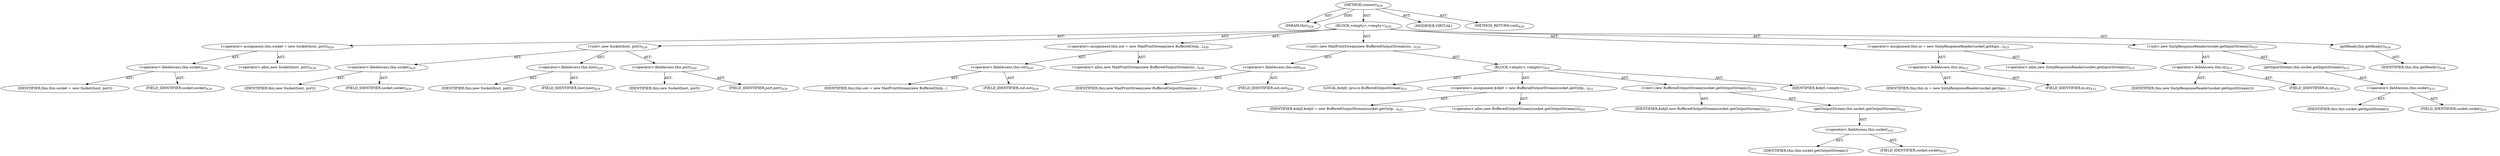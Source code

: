 digraph "connect" {  
"111669149716" [label = <(METHOD,connect)<SUB>428</SUB>> ]
"115964117005" [label = <(PARAM,this)<SUB>428</SUB>> ]
"25769803815" [label = <(BLOCK,&lt;empty&gt;,&lt;empty&gt;)<SUB>428</SUB>> ]
"30064771224" [label = <(&lt;operator&gt;.assignment,this.socket = new Socket(host, port))<SUB>429</SUB>> ]
"30064771225" [label = <(&lt;operator&gt;.fieldAccess,this.socket)<SUB>429</SUB>> ]
"68719476884" [label = <(IDENTIFIER,this,this.socket = new Socket(host, port))> ]
"55834574885" [label = <(FIELD_IDENTIFIER,socket,socket)<SUB>429</SUB>> ]
"30064771226" [label = <(&lt;operator&gt;.alloc,new Socket(host, port))<SUB>429</SUB>> ]
"30064771227" [label = <(&lt;init&gt;,new Socket(host, port))<SUB>429</SUB>> ]
"30064771228" [label = <(&lt;operator&gt;.fieldAccess,this.socket)<SUB>429</SUB>> ]
"68719476885" [label = <(IDENTIFIER,this,new Socket(host, port))> ]
"55834574886" [label = <(FIELD_IDENTIFIER,socket,socket)<SUB>429</SUB>> ]
"30064771229" [label = <(&lt;operator&gt;.fieldAccess,this.host)<SUB>429</SUB>> ]
"68719476886" [label = <(IDENTIFIER,this,new Socket(host, port))> ]
"55834574887" [label = <(FIELD_IDENTIFIER,host,host)<SUB>429</SUB>> ]
"30064771230" [label = <(&lt;operator&gt;.fieldAccess,this.port)<SUB>429</SUB>> ]
"68719476887" [label = <(IDENTIFIER,this,new Socket(host, port))> ]
"55834574888" [label = <(FIELD_IDENTIFIER,port,port)<SUB>429</SUB>> ]
"30064771231" [label = <(&lt;operator&gt;.assignment,this.out = new MailPrintStream(new BufferedOutp...)<SUB>430</SUB>> ]
"30064771232" [label = <(&lt;operator&gt;.fieldAccess,this.out)<SUB>430</SUB>> ]
"68719476888" [label = <(IDENTIFIER,this,this.out = new MailPrintStream(new BufferedOutp...)> ]
"55834574889" [label = <(FIELD_IDENTIFIER,out,out)<SUB>430</SUB>> ]
"30064771233" [label = <(&lt;operator&gt;.alloc,new MailPrintStream(new BufferedOutputStream(so...)<SUB>430</SUB>> ]
"30064771234" [label = <(&lt;init&gt;,new MailPrintStream(new BufferedOutputStream(so...)<SUB>430</SUB>> ]
"30064771235" [label = <(&lt;operator&gt;.fieldAccess,this.out)<SUB>430</SUB>> ]
"68719476889" [label = <(IDENTIFIER,this,new MailPrintStream(new BufferedOutputStream(so...)> ]
"55834574890" [label = <(FIELD_IDENTIFIER,out,out)<SUB>430</SUB>> ]
"25769803816" [label = <(BLOCK,&lt;empty&gt;,&lt;empty&gt;)<SUB>431</SUB>> ]
"94489280523" [label = <(LOCAL,$obj0: java.io.BufferedOutputStream)<SUB>431</SUB>> ]
"30064771236" [label = <(&lt;operator&gt;.assignment,$obj0 = new BufferedOutputStream(socket.getOutp...)<SUB>431</SUB>> ]
"68719476890" [label = <(IDENTIFIER,$obj0,$obj0 = new BufferedOutputStream(socket.getOutp...)<SUB>431</SUB>> ]
"30064771237" [label = <(&lt;operator&gt;.alloc,new BufferedOutputStream(socket.getOutputStream()))<SUB>431</SUB>> ]
"30064771238" [label = <(&lt;init&gt;,new BufferedOutputStream(socket.getOutputStream()))<SUB>431</SUB>> ]
"68719476891" [label = <(IDENTIFIER,$obj0,new BufferedOutputStream(socket.getOutputStream()))<SUB>431</SUB>> ]
"30064771239" [label = <(getOutputStream,this.socket.getOutputStream())<SUB>432</SUB>> ]
"30064771240" [label = <(&lt;operator&gt;.fieldAccess,this.socket)<SUB>432</SUB>> ]
"68719476892" [label = <(IDENTIFIER,this,this.socket.getOutputStream())> ]
"55834574891" [label = <(FIELD_IDENTIFIER,socket,socket)<SUB>432</SUB>> ]
"68719476893" [label = <(IDENTIFIER,$obj0,&lt;empty&gt;)<SUB>431</SUB>> ]
"30064771241" [label = <(&lt;operator&gt;.assignment,this.in = new SmtpResponseReader(socket.getInpu...)<SUB>433</SUB>> ]
"30064771242" [label = <(&lt;operator&gt;.fieldAccess,this.in)<SUB>433</SUB>> ]
"68719476894" [label = <(IDENTIFIER,this,this.in = new SmtpResponseReader(socket.getInpu...)> ]
"55834574892" [label = <(FIELD_IDENTIFIER,in,in)<SUB>433</SUB>> ]
"30064771243" [label = <(&lt;operator&gt;.alloc,new SmtpResponseReader(socket.getInputStream()))<SUB>433</SUB>> ]
"30064771244" [label = <(&lt;init&gt;,new SmtpResponseReader(socket.getInputStream()))<SUB>433</SUB>> ]
"30064771245" [label = <(&lt;operator&gt;.fieldAccess,this.in)<SUB>433</SUB>> ]
"68719476895" [label = <(IDENTIFIER,this,new SmtpResponseReader(socket.getInputStream()))> ]
"55834574893" [label = <(FIELD_IDENTIFIER,in,in)<SUB>433</SUB>> ]
"30064771246" [label = <(getInputStream,this.socket.getInputStream())<SUB>433</SUB>> ]
"30064771247" [label = <(&lt;operator&gt;.fieldAccess,this.socket)<SUB>433</SUB>> ]
"68719476896" [label = <(IDENTIFIER,this,this.socket.getInputStream())> ]
"55834574894" [label = <(FIELD_IDENTIFIER,socket,socket)<SUB>433</SUB>> ]
"30064771248" [label = <(getReady,this.getReady())<SUB>434</SUB>> ]
"68719476763" [label = <(IDENTIFIER,this,this.getReady())<SUB>434</SUB>> ]
"133143986240" [label = <(MODIFIER,VIRTUAL)> ]
"128849018900" [label = <(METHOD_RETURN,void)<SUB>428</SUB>> ]
  "111669149716" -> "115964117005"  [ label = "AST: "] 
  "111669149716" -> "25769803815"  [ label = "AST: "] 
  "111669149716" -> "133143986240"  [ label = "AST: "] 
  "111669149716" -> "128849018900"  [ label = "AST: "] 
  "25769803815" -> "30064771224"  [ label = "AST: "] 
  "25769803815" -> "30064771227"  [ label = "AST: "] 
  "25769803815" -> "30064771231"  [ label = "AST: "] 
  "25769803815" -> "30064771234"  [ label = "AST: "] 
  "25769803815" -> "30064771241"  [ label = "AST: "] 
  "25769803815" -> "30064771244"  [ label = "AST: "] 
  "25769803815" -> "30064771248"  [ label = "AST: "] 
  "30064771224" -> "30064771225"  [ label = "AST: "] 
  "30064771224" -> "30064771226"  [ label = "AST: "] 
  "30064771225" -> "68719476884"  [ label = "AST: "] 
  "30064771225" -> "55834574885"  [ label = "AST: "] 
  "30064771227" -> "30064771228"  [ label = "AST: "] 
  "30064771227" -> "30064771229"  [ label = "AST: "] 
  "30064771227" -> "30064771230"  [ label = "AST: "] 
  "30064771228" -> "68719476885"  [ label = "AST: "] 
  "30064771228" -> "55834574886"  [ label = "AST: "] 
  "30064771229" -> "68719476886"  [ label = "AST: "] 
  "30064771229" -> "55834574887"  [ label = "AST: "] 
  "30064771230" -> "68719476887"  [ label = "AST: "] 
  "30064771230" -> "55834574888"  [ label = "AST: "] 
  "30064771231" -> "30064771232"  [ label = "AST: "] 
  "30064771231" -> "30064771233"  [ label = "AST: "] 
  "30064771232" -> "68719476888"  [ label = "AST: "] 
  "30064771232" -> "55834574889"  [ label = "AST: "] 
  "30064771234" -> "30064771235"  [ label = "AST: "] 
  "30064771234" -> "25769803816"  [ label = "AST: "] 
  "30064771235" -> "68719476889"  [ label = "AST: "] 
  "30064771235" -> "55834574890"  [ label = "AST: "] 
  "25769803816" -> "94489280523"  [ label = "AST: "] 
  "25769803816" -> "30064771236"  [ label = "AST: "] 
  "25769803816" -> "30064771238"  [ label = "AST: "] 
  "25769803816" -> "68719476893"  [ label = "AST: "] 
  "30064771236" -> "68719476890"  [ label = "AST: "] 
  "30064771236" -> "30064771237"  [ label = "AST: "] 
  "30064771238" -> "68719476891"  [ label = "AST: "] 
  "30064771238" -> "30064771239"  [ label = "AST: "] 
  "30064771239" -> "30064771240"  [ label = "AST: "] 
  "30064771240" -> "68719476892"  [ label = "AST: "] 
  "30064771240" -> "55834574891"  [ label = "AST: "] 
  "30064771241" -> "30064771242"  [ label = "AST: "] 
  "30064771241" -> "30064771243"  [ label = "AST: "] 
  "30064771242" -> "68719476894"  [ label = "AST: "] 
  "30064771242" -> "55834574892"  [ label = "AST: "] 
  "30064771244" -> "30064771245"  [ label = "AST: "] 
  "30064771244" -> "30064771246"  [ label = "AST: "] 
  "30064771245" -> "68719476895"  [ label = "AST: "] 
  "30064771245" -> "55834574893"  [ label = "AST: "] 
  "30064771246" -> "30064771247"  [ label = "AST: "] 
  "30064771247" -> "68719476896"  [ label = "AST: "] 
  "30064771247" -> "55834574894"  [ label = "AST: "] 
  "30064771248" -> "68719476763"  [ label = "AST: "] 
  "111669149716" -> "115964117005"  [ label = "DDG: "] 
}
